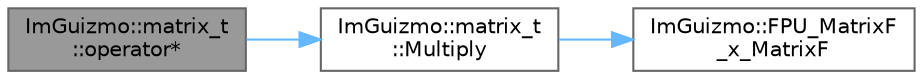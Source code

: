 digraph "ImGuizmo::matrix_t::operator*"
{
 // LATEX_PDF_SIZE
  bgcolor="transparent";
  edge [fontname=Helvetica,fontsize=10,labelfontname=Helvetica,labelfontsize=10];
  node [fontname=Helvetica,fontsize=10,shape=box,height=0.2,width=0.4];
  rankdir="LR";
  Node1 [id="Node000001",label="ImGuizmo::matrix_t\l::operator*",height=0.2,width=0.4,color="gray40", fillcolor="grey60", style="filled", fontcolor="black",tooltip=" "];
  Node1 -> Node2 [id="edge1_Node000001_Node000002",color="steelblue1",style="solid",tooltip=" "];
  Node2 [id="Node000002",label="ImGuizmo::matrix_t\l::Multiply",height=0.2,width=0.4,color="grey40", fillcolor="white", style="filled",URL="$struct_im_guizmo_1_1matrix__t.html#a4560240b060601a46e475a57a6489ba9",tooltip=" "];
  Node2 -> Node3 [id="edge2_Node000002_Node000003",color="steelblue1",style="solid",tooltip=" "];
  Node3 [id="Node000003",label="ImGuizmo::FPU_MatrixF\l_x_MatrixF",height=0.2,width=0.4,color="grey40", fillcolor="white", style="filled",URL="$namespace_im_guizmo.html#a680af3a5ed2fc3f9b8f97738c9c569ee",tooltip=" "];
}
